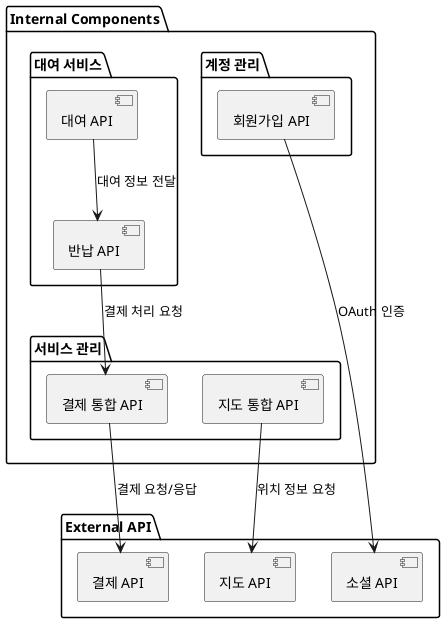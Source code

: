 @startuml

package "External API" {
   component "소셜 API" as SocialAPI
   component "결제 API" as PaymentAPI
   component "지도 API" as MapAPI
}

package "Internal Components" {
   package "계정 관리" as AccountManagement {
      component "회원가입 API" as RegisterAPI
   }

   package "대여 서비스" as RentalService {
      component "대여 API" as RentalAPI
      component "반납 API" as ReturnAPI
   }

   package "서비스 관리" as ServiceManagement {
      component "결제 통합 API" as PaymentIntegration
      component "지도 통합 API" as MapIntegration
   }
}

RentalAPI --> ReturnAPI : 대여 정보 전달
ReturnAPI --> PaymentIntegration : 결제 처리 요청
RegisterAPI --> SocialAPI : OAuth 인증

PaymentIntegration --> PaymentAPI : 결제 요청/응답
MapIntegration --> MapAPI : 위치 정보 요청

@enduml
